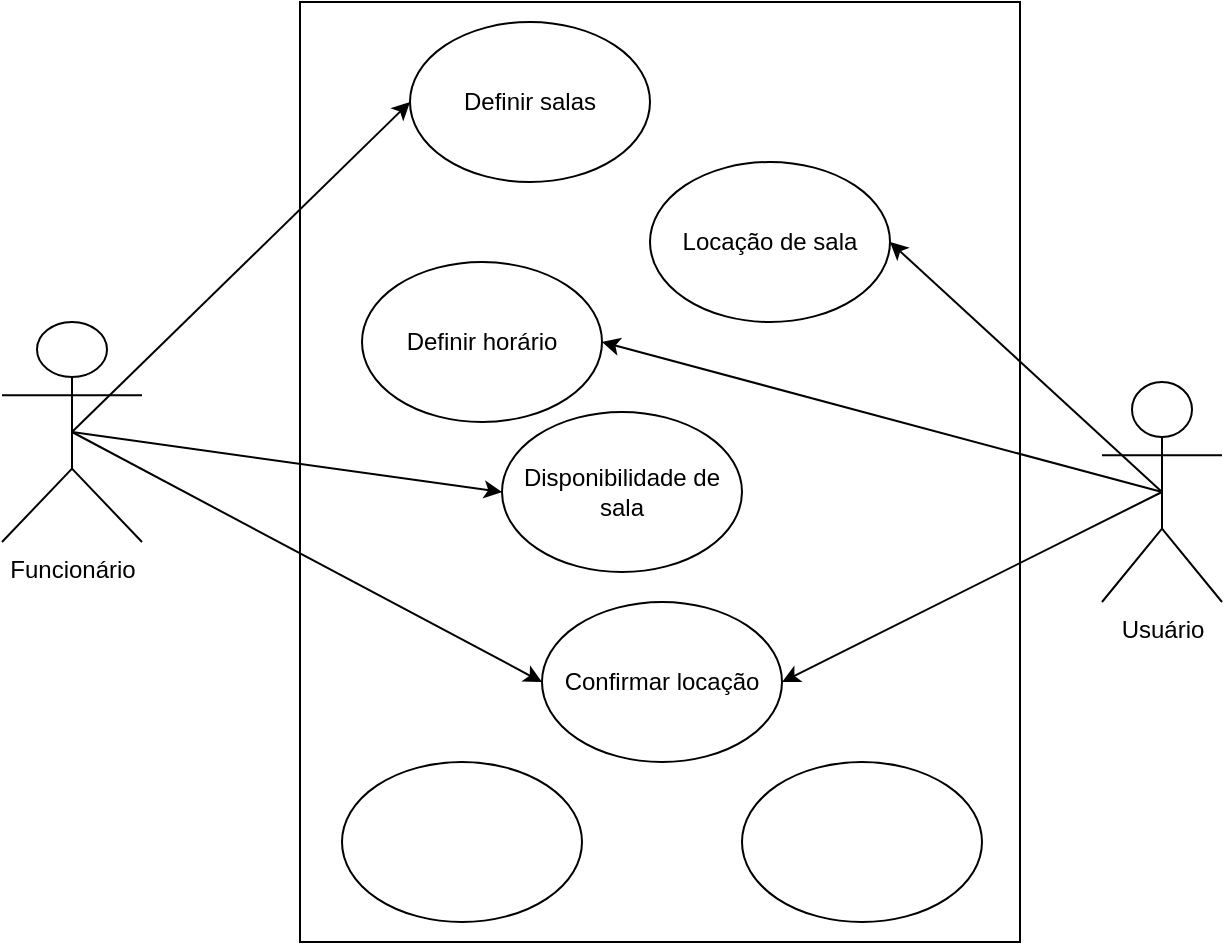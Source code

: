 <mxfile version="23.1.5" type="github">
  <diagram name="Página-1" id="uKG1hIwC789y6OuYV_Js">
    <mxGraphModel dx="1195" dy="652" grid="1" gridSize="10" guides="1" tooltips="1" connect="1" arrows="1" fold="1" page="1" pageScale="1" pageWidth="827" pageHeight="1169" math="0" shadow="0">
      <root>
        <mxCell id="0" />
        <mxCell id="1" parent="0" />
        <mxCell id="Io_aHo277Q3QV6PfObrv-2" value="" style="rounded=0;whiteSpace=wrap;html=1;" parent="1" vertex="1">
          <mxGeometry x="239" y="340" width="360" height="470" as="geometry" />
        </mxCell>
        <mxCell id="Io_aHo277Q3QV6PfObrv-1" value="Confirmar locação" style="ellipse;whiteSpace=wrap;html=1;" parent="1" vertex="1">
          <mxGeometry x="360" y="640" width="120" height="80" as="geometry" />
        </mxCell>
        <mxCell id="rk9aDWEZftjTUIki3564-2" value="Disponibilidade de sala" style="ellipse;whiteSpace=wrap;html=1;" vertex="1" parent="1">
          <mxGeometry x="340" y="545" width="120" height="80" as="geometry" />
        </mxCell>
        <mxCell id="rk9aDWEZftjTUIki3564-3" value="" style="ellipse;whiteSpace=wrap;html=1;" vertex="1" parent="1">
          <mxGeometry x="460" y="720" width="120" height="80" as="geometry" />
        </mxCell>
        <mxCell id="rk9aDWEZftjTUIki3564-4" value="Locação de sala" style="ellipse;whiteSpace=wrap;html=1;" vertex="1" parent="1">
          <mxGeometry x="414" y="420" width="120" height="80" as="geometry" />
        </mxCell>
        <mxCell id="rk9aDWEZftjTUIki3564-5" value="Definir salas " style="ellipse;whiteSpace=wrap;html=1;" vertex="1" parent="1">
          <mxGeometry x="294" y="350" width="120" height="80" as="geometry" />
        </mxCell>
        <mxCell id="rk9aDWEZftjTUIki3564-6" value="Definir horário" style="ellipse;whiteSpace=wrap;html=1;" vertex="1" parent="1">
          <mxGeometry x="270" y="470" width="120" height="80" as="geometry" />
        </mxCell>
        <mxCell id="rk9aDWEZftjTUIki3564-7" value="" style="ellipse;whiteSpace=wrap;html=1;" vertex="1" parent="1">
          <mxGeometry x="260" y="720" width="120" height="80" as="geometry" />
        </mxCell>
        <mxCell id="rk9aDWEZftjTUIki3564-21" style="rounded=0;orthogonalLoop=1;jettySize=auto;html=1;exitX=0.5;exitY=0.5;exitDx=0;exitDy=0;exitPerimeter=0;entryX=0;entryY=0.5;entryDx=0;entryDy=0;" edge="1" parent="1" source="rk9aDWEZftjTUIki3564-9" target="rk9aDWEZftjTUIki3564-5">
          <mxGeometry relative="1" as="geometry" />
        </mxCell>
        <mxCell id="rk9aDWEZftjTUIki3564-24" style="rounded=0;orthogonalLoop=1;jettySize=auto;html=1;exitX=0.5;exitY=0.5;exitDx=0;exitDy=0;exitPerimeter=0;entryX=0;entryY=0.5;entryDx=0;entryDy=0;" edge="1" parent="1" source="rk9aDWEZftjTUIki3564-9" target="Io_aHo277Q3QV6PfObrv-1">
          <mxGeometry relative="1" as="geometry" />
        </mxCell>
        <mxCell id="rk9aDWEZftjTUIki3564-27" style="rounded=0;orthogonalLoop=1;jettySize=auto;html=1;exitX=0.5;exitY=0.5;exitDx=0;exitDy=0;exitPerimeter=0;entryX=1;entryY=0.5;entryDx=0;entryDy=0;" edge="1" parent="1" source="rk9aDWEZftjTUIki3564-22" target="rk9aDWEZftjTUIki3564-6">
          <mxGeometry relative="1" as="geometry" />
        </mxCell>
        <mxCell id="rk9aDWEZftjTUIki3564-28" style="rounded=0;orthogonalLoop=1;jettySize=auto;html=1;exitX=0.5;exitY=0.5;exitDx=0;exitDy=0;exitPerimeter=0;entryX=0;entryY=0.5;entryDx=0;entryDy=0;" edge="1" parent="1" source="rk9aDWEZftjTUIki3564-9" target="rk9aDWEZftjTUIki3564-2">
          <mxGeometry relative="1" as="geometry" />
        </mxCell>
        <mxCell id="rk9aDWEZftjTUIki3564-9" value="Funcionário" style="shape=umlActor;verticalLabelPosition=bottom;verticalAlign=top;html=1;outlineConnect=0;" vertex="1" parent="1">
          <mxGeometry x="90" y="500" width="70" height="110" as="geometry" />
        </mxCell>
        <mxCell id="rk9aDWEZftjTUIki3564-23" style="rounded=0;orthogonalLoop=1;jettySize=auto;html=1;exitX=0.5;exitY=0.5;exitDx=0;exitDy=0;exitPerimeter=0;entryX=1;entryY=0.5;entryDx=0;entryDy=0;" edge="1" parent="1" source="rk9aDWEZftjTUIki3564-22" target="rk9aDWEZftjTUIki3564-4">
          <mxGeometry relative="1" as="geometry" />
        </mxCell>
        <mxCell id="rk9aDWEZftjTUIki3564-25" style="rounded=0;orthogonalLoop=1;jettySize=auto;html=1;exitX=0.5;exitY=0.5;exitDx=0;exitDy=0;exitPerimeter=0;entryX=1;entryY=0.5;entryDx=0;entryDy=0;" edge="1" parent="1" source="rk9aDWEZftjTUIki3564-22" target="Io_aHo277Q3QV6PfObrv-1">
          <mxGeometry relative="1" as="geometry" />
        </mxCell>
        <mxCell id="rk9aDWEZftjTUIki3564-22" value="Usuário" style="shape=umlActor;verticalLabelPosition=bottom;verticalAlign=top;html=1;outlineConnect=0;" vertex="1" parent="1">
          <mxGeometry x="640" y="530" width="60" height="110" as="geometry" />
        </mxCell>
      </root>
    </mxGraphModel>
  </diagram>
</mxfile>
